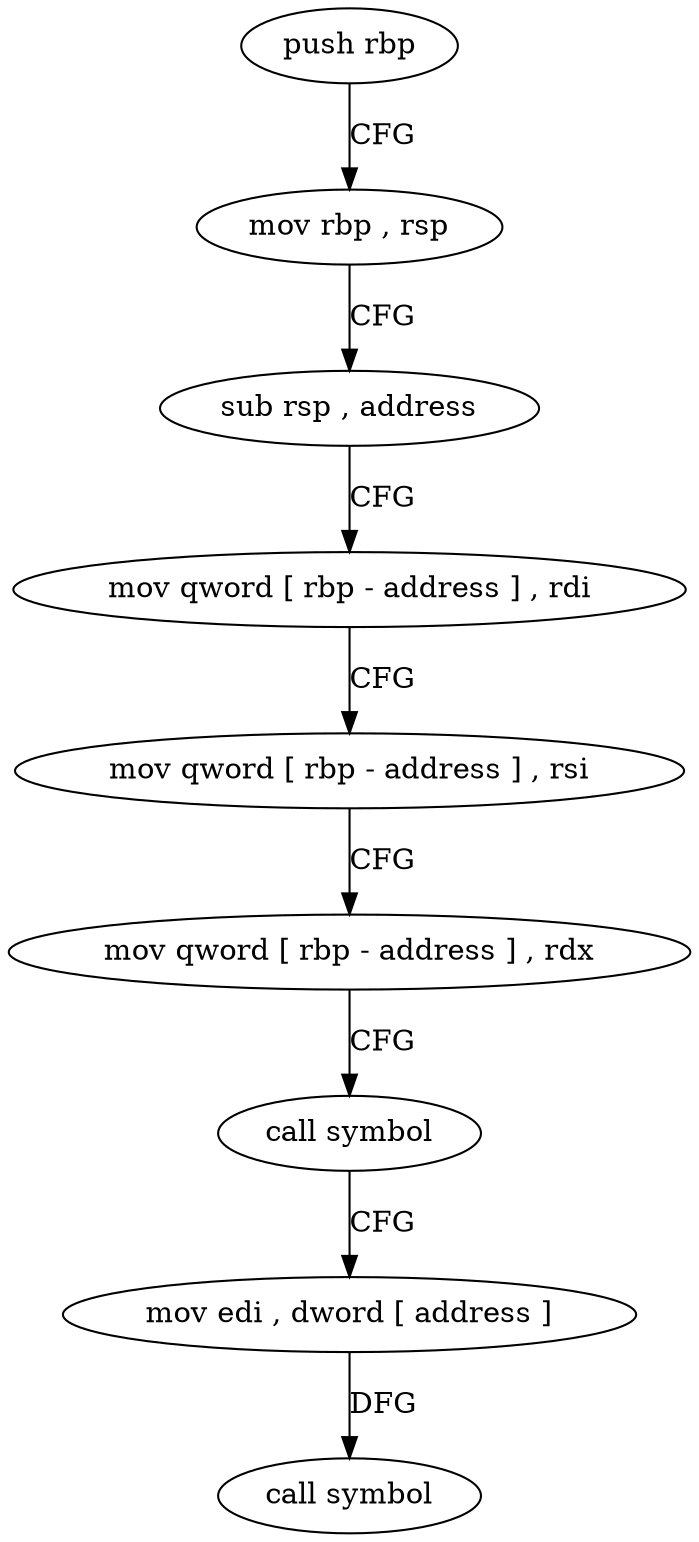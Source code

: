 digraph "func" {
"4220672" [label = "push rbp" ]
"4220673" [label = "mov rbp , rsp" ]
"4220676" [label = "sub rsp , address" ]
"4220680" [label = "mov qword [ rbp - address ] , rdi" ]
"4220684" [label = "mov qword [ rbp - address ] , rsi" ]
"4220688" [label = "mov qword [ rbp - address ] , rdx" ]
"4220692" [label = "call symbol" ]
"4220697" [label = "mov edi , dword [ address ]" ]
"4220704" [label = "call symbol" ]
"4220672" -> "4220673" [ label = "CFG" ]
"4220673" -> "4220676" [ label = "CFG" ]
"4220676" -> "4220680" [ label = "CFG" ]
"4220680" -> "4220684" [ label = "CFG" ]
"4220684" -> "4220688" [ label = "CFG" ]
"4220688" -> "4220692" [ label = "CFG" ]
"4220692" -> "4220697" [ label = "CFG" ]
"4220697" -> "4220704" [ label = "DFG" ]
}
